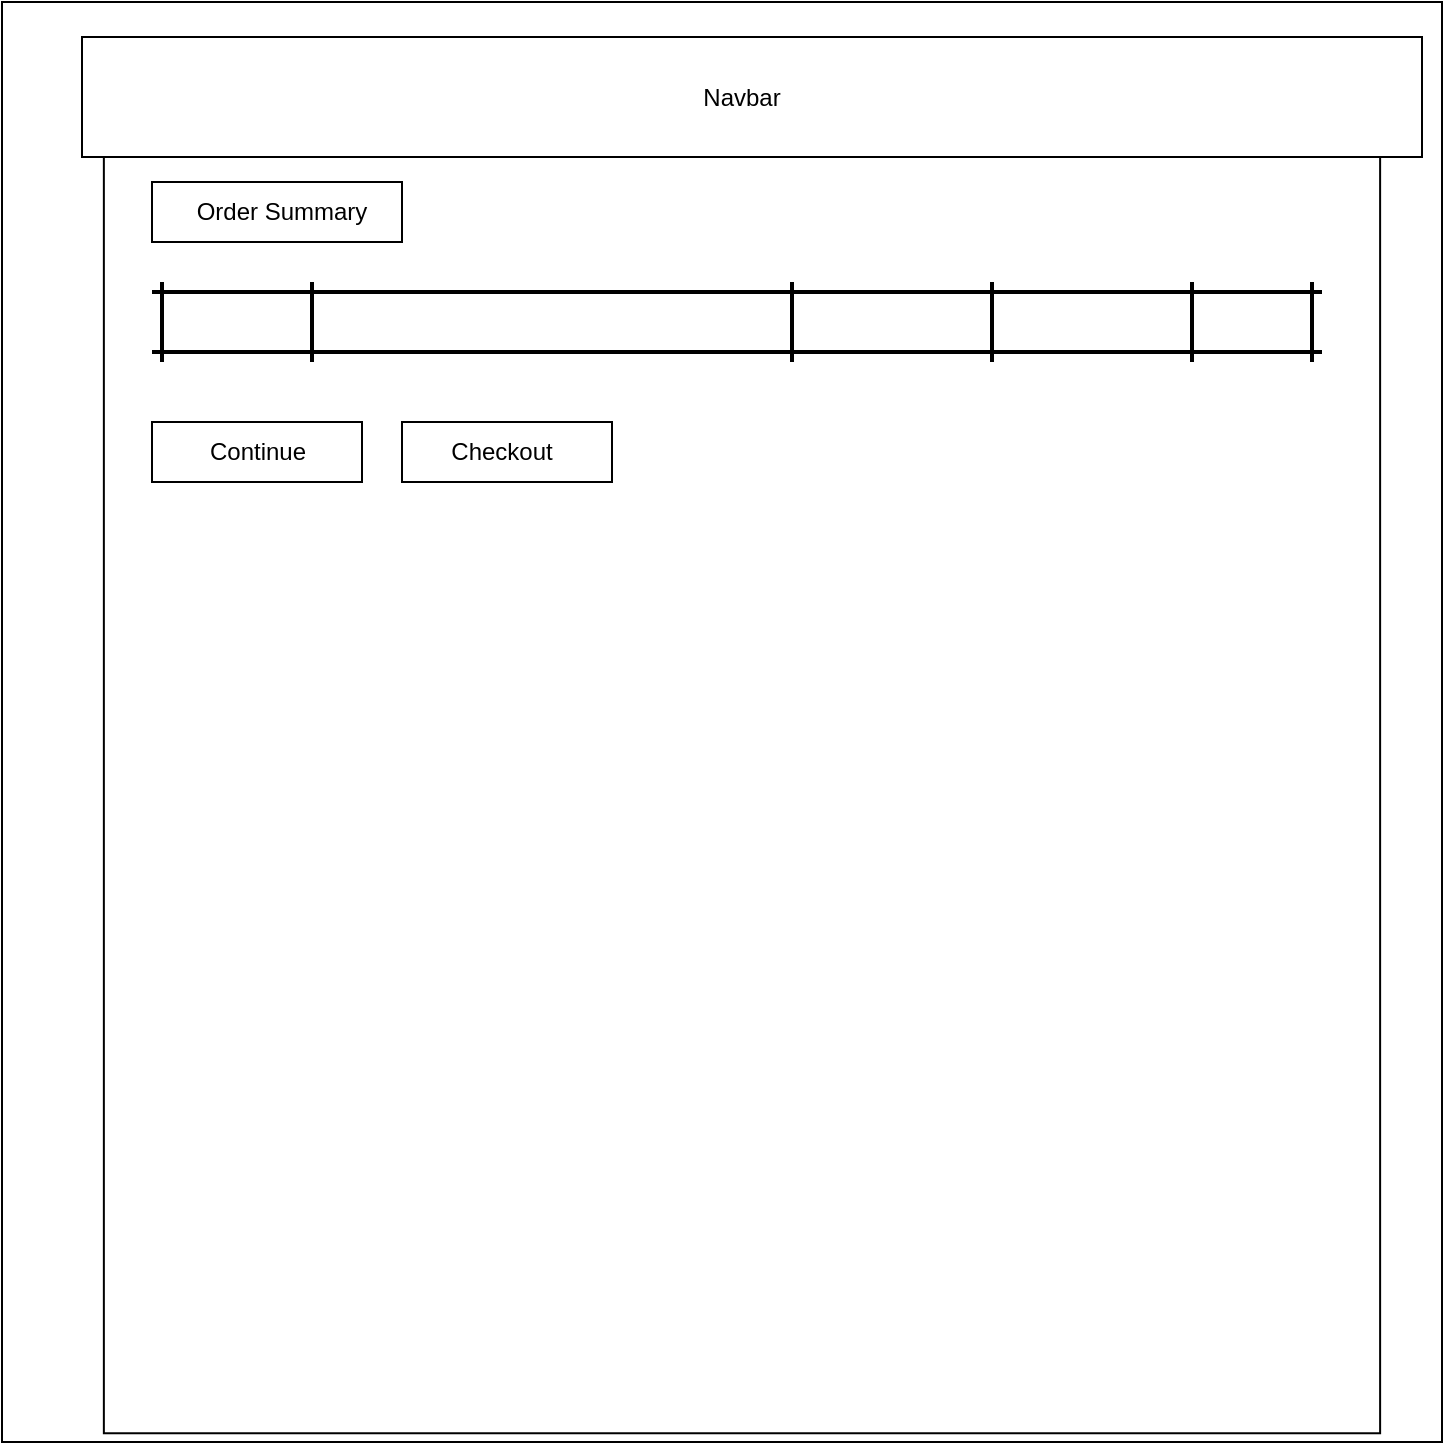 <mxfile version="13.7.4" type="device"><diagram id="fA6arx8tLyF08K0Mg_L0" name="Page-1"><mxGraphModel dx="1422" dy="747" grid="1" gridSize="10" guides="1" tooltips="1" connect="1" arrows="1" fold="1" page="1" pageScale="1" pageWidth="850" pageHeight="1100" math="0" shadow="0"><root><mxCell id="0"/><mxCell id="1" parent="0"/><mxCell id="ypzWm7J2yujFqjmYjiae-1" value="" style="whiteSpace=wrap;html=1;aspect=fixed;" vertex="1" parent="1"><mxGeometry x="80" y="70" width="720" height="720" as="geometry"/></mxCell><mxCell id="ypzWm7J2yujFqjmYjiae-2" value="" style="rounded=0;whiteSpace=wrap;html=1;" vertex="1" parent="1"><mxGeometry x="120" y="87.5" width="670" height="60" as="geometry"/></mxCell><mxCell id="ypzWm7J2yujFqjmYjiae-30" value="" style="whiteSpace=wrap;html=1;aspect=fixed;" vertex="1" parent="1"><mxGeometry x="130.93" y="147.5" width="638.13" height="638.13" as="geometry"/></mxCell><mxCell id="ypzWm7J2yujFqjmYjiae-37" value="Navbar" style="text;html=1;strokeColor=none;fillColor=none;align=center;verticalAlign=middle;whiteSpace=wrap;rounded=0;" vertex="1" parent="1"><mxGeometry x="370" y="107.5" width="160" height="20" as="geometry"/></mxCell><mxCell id="ypzWm7J2yujFqjmYjiae-38" value="" style="line;strokeWidth=2;html=1;" vertex="1" parent="1"><mxGeometry x="155" y="210" width="585" height="10" as="geometry"/></mxCell><mxCell id="ypzWm7J2yujFqjmYjiae-40" value="" style="line;strokeWidth=2;html=1;" vertex="1" parent="1"><mxGeometry x="155" y="240" width="585" height="10" as="geometry"/></mxCell><mxCell id="ypzWm7J2yujFqjmYjiae-44" value="" style="rounded=0;whiteSpace=wrap;html=1;" vertex="1" parent="1"><mxGeometry x="155" y="280" width="105" height="30" as="geometry"/></mxCell><mxCell id="ypzWm7J2yujFqjmYjiae-45" value="Continue" style="text;html=1;strokeColor=none;fillColor=none;align=center;verticalAlign=middle;whiteSpace=wrap;rounded=0;" vertex="1" parent="1"><mxGeometry x="187.5" y="285" width="40" height="20" as="geometry"/></mxCell><mxCell id="ypzWm7J2yujFqjmYjiae-46" value="" style="rounded=0;whiteSpace=wrap;html=1;" vertex="1" parent="1"><mxGeometry x="155" y="160" width="125" height="30" as="geometry"/></mxCell><mxCell id="ypzWm7J2yujFqjmYjiae-47" value="Order Summary" style="text;html=1;strokeColor=none;fillColor=none;align=center;verticalAlign=middle;whiteSpace=wrap;rounded=0;" vertex="1" parent="1"><mxGeometry x="170" y="165" width="100" height="20" as="geometry"/></mxCell><mxCell id="ypzWm7J2yujFqjmYjiae-49" value="" style="rounded=0;whiteSpace=wrap;html=1;" vertex="1" parent="1"><mxGeometry x="280" y="280" width="105" height="30" as="geometry"/></mxCell><mxCell id="ypzWm7J2yujFqjmYjiae-51" value="" style="line;strokeWidth=2;direction=south;html=1;" vertex="1" parent="1"><mxGeometry x="155" y="210" width="10" height="40" as="geometry"/></mxCell><mxCell id="ypzWm7J2yujFqjmYjiae-52" value="" style="line;strokeWidth=2;direction=south;html=1;" vertex="1" parent="1"><mxGeometry x="230" y="210" width="10" height="40" as="geometry"/></mxCell><mxCell id="ypzWm7J2yujFqjmYjiae-53" value="" style="line;strokeWidth=2;direction=south;html=1;" vertex="1" parent="1"><mxGeometry x="470" y="210" width="10" height="40" as="geometry"/></mxCell><mxCell id="ypzWm7J2yujFqjmYjiae-54" value="" style="line;strokeWidth=2;direction=south;html=1;" vertex="1" parent="1"><mxGeometry x="570" y="210" width="10" height="40" as="geometry"/></mxCell><mxCell id="ypzWm7J2yujFqjmYjiae-55" value="" style="line;strokeWidth=2;direction=south;html=1;" vertex="1" parent="1"><mxGeometry x="670" y="210" width="10" height="40" as="geometry"/></mxCell><mxCell id="ypzWm7J2yujFqjmYjiae-56" value="" style="line;strokeWidth=2;direction=south;html=1;" vertex="1" parent="1"><mxGeometry x="730" y="210" width="10" height="40" as="geometry"/></mxCell><mxCell id="ypzWm7J2yujFqjmYjiae-58" value="Checkout" style="text;html=1;strokeColor=none;fillColor=none;align=center;verticalAlign=middle;whiteSpace=wrap;rounded=0;" vertex="1" parent="1"><mxGeometry x="310" y="285" width="40" height="20" as="geometry"/></mxCell></root></mxGraphModel></diagram></mxfile>